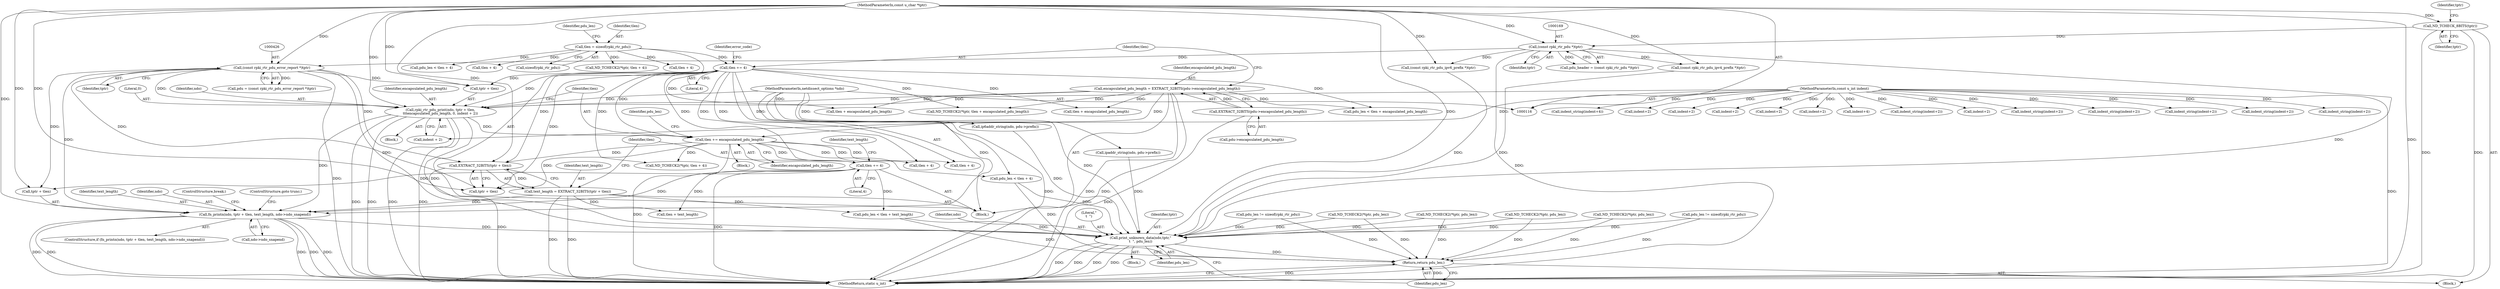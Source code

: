 digraph "0_tcpdump_83c64fce3a5226b080e535f5131a8a318f30e79b@pointer" {
"1000551" [label="(Call,fn_printn(ndo, tptr + tlen, text_length, ndo->ndo_snapend))"];
"1000496" [label="(Call,rpki_rtr_pdu_print(ndo, tptr + tlen,\n\t\t\tencapsulated_pdu_length, 0, indent + 2))"];
"1000117" [label="(MethodParameterIn,netdissect_options *ndo)"];
"1000428" [label="(Call,encapsulated_pdu_length = EXTRACT_32BITS(pdu->encapsulated_pdu_length))"];
"1000430" [label="(Call,EXTRACT_32BITS(pdu->encapsulated_pdu_length))"];
"1000425" [label="(Call,(const rpki_rtr_pdu_error_report *)tptr)"];
"1000168" [label="(Call,(const rpki_rtr_pdu *)tptr)"];
"1000128" [label="(Call,ND_TCHECK_8BITS(tptr))"];
"1000118" [label="(MethodParameterIn,const u_char *tptr)"];
"1000434" [label="(Call,tlen += 4)"];
"1000406" [label="(Call,tlen = sizeof(rpki_rtr_pdu))"];
"1000121" [label="(MethodParameterIn,const u_int indent)"];
"1000528" [label="(Call,tlen += 4)"];
"1000506" [label="(Call,tlen += encapsulated_pdu_length)"];
"1000522" [label="(Call,text_length = EXTRACT_32BITS(tptr + tlen))"];
"1000524" [label="(Call,EXTRACT_32BITS(tptr + tlen))"];
"1000583" [label="(Call,print_unknown_data(ndo,tptr,\"\n\t  \", pdu_len))"];
"1000588" [label="(Return,return pdu_len;)"];
"1000429" [label="(Identifier,encapsulated_pdu_length)"];
"1000556" [label="(Identifier,text_length)"];
"1000373" [label="(Call,indent+2)"];
"1000320" [label="(Call,indent+2)"];
"1000413" [label="(Call,tlen + 4)"];
"1000497" [label="(Identifier,ndo)"];
"1000584" [label="(Identifier,ndo)"];
"1000357" [label="(Call,ND_TCHECK2(*tptr, pdu_len))"];
"1000377" [label="(Call,ip6addr_string(ndo, pdu->prefix))"];
"1000557" [label="(Call,ndo->ndo_snapend)"];
"1000535" [label="(Call,pdu_len < tlen + text_length)"];
"1000425" [label="(Call,(const rpki_rtr_pdu_error_report *)tptr)"];
"1000363" [label="(Call,(const rpki_rtr_pdu_ipv6_prefix *)tptr)"];
"1000525" [label="(Call,tptr + tlen)"];
"1000498" [label="(Call,tptr + tlen)"];
"1000420" [label="(Call,tlen + 4)"];
"1000407" [label="(Identifier,tlen)"];
"1000482" [label="(Call,tlen + encapsulated_pdu_length)"];
"1000547" [label="(Call,indent+2)"];
"1000423" [label="(Call,pdu = (const rpki_rtr_pdu_error_report *)tptr)"];
"1000532" [label="(Identifier,text_length)"];
"1000529" [label="(Identifier,tlen)"];
"1000467" [label="(Block,)"];
"1000550" [label="(ControlStructure,if (fn_printn(ndo, tptr + tlen, text_length, ndo->ndo_snapend)))"];
"1000512" [label="(Call,tlen + 4)"];
"1000501" [label="(Identifier,encapsulated_pdu_length)"];
"1000589" [label="(Identifier,pdu_len)"];
"1000523" [label="(Identifier,text_length)"];
"1000496" [label="(Call,rpki_rtr_pdu_print(ndo, tptr + tlen,\n\t\t\tencapsulated_pdu_length, 0, indent + 2))"];
"1000561" [label="(ControlStructure,break;)"];
"1000551" [label="(Call,fn_printn(ndo, tptr + tlen, text_length, ndo->ndo_snapend))"];
"1000612" [label="(MethodReturn,static u_int)"];
"1000493" [label="(Call,indent+4)"];
"1000510" [label="(Call,pdu_len < tlen + 4)"];
"1000560" [label="(ControlStructure,goto trunc;)"];
"1000121" [label="(MethodParameterIn,const u_int indent)"];
"1000431" [label="(Call,pdu->encapsulated_pdu_length)"];
"1000585" [label="(Identifier,tptr)"];
"1000400" [label="(Block,)"];
"1000129" [label="(Identifier,tptr)"];
"1000417" [label="(Call,ND_TCHECK2(*tptr, tlen + 4))"];
"1000430" [label="(Call,EXTRACT_32BITS(pdu->encapsulated_pdu_length))"];
"1000502" [label="(Literal,0)"];
"1000168" [label="(Call,(const rpki_rtr_pdu *)tptr)"];
"1000128" [label="(Call,ND_TCHECK_8BITS(tptr))"];
"1000479" [label="(Call,ND_TCHECK2(*tptr, tlen + encapsulated_pdu_length))"];
"1000553" [label="(Call,tptr + tlen)"];
"1000372" [label="(Call,indent_string(indent+2))"];
"1000552" [label="(Identifier,ndo)"];
"1000486" [label="(Block,)"];
"1000122" [label="(Block,)"];
"1000506" [label="(Call,tlen += encapsulated_pdu_length)"];
"1000508" [label="(Identifier,encapsulated_pdu_length)"];
"1000503" [label="(Call,indent + 2)"];
"1000170" [label="(Identifier,tptr)"];
"1000583" [label="(Call,print_unknown_data(ndo,tptr,\"\n\t  \", pdu_len))"];
"1000471" [label="(Call,tlen + encapsulated_pdu_length)"];
"1000427" [label="(Identifier,tptr)"];
"1000408" [label="(Call,sizeof(rpki_rtr_pdu))"];
"1000411" [label="(Call,pdu_len < tlen + 4)"];
"1000454" [label="(Call,indent+2)"];
"1000563" [label="(Call,ND_TCHECK2(*tptr, pdu_len))"];
"1000546" [label="(Call,indent_string(indent+2))"];
"1000436" [label="(Literal,4)"];
"1000530" [label="(Literal,4)"];
"1000118" [label="(MethodParameterIn,const u_char *tptr)"];
"1000412" [label="(Identifier,pdu_len)"];
"1000507" [label="(Identifier,tlen)"];
"1000319" [label="(Call,indent_string(indent+2))"];
"1000586" [label="(Literal,\"\n\t  \")"];
"1000469" [label="(Call,pdu_len < tlen + encapsulated_pdu_length)"];
"1000519" [label="(Call,tlen + 4)"];
"1000434" [label="(Call,tlen += 4)"];
"1000282" [label="(Call,indent_string(indent+2))"];
"1000246" [label="(Call,indent_string(indent+2))"];
"1000438" [label="(Identifier,error_code)"];
"1000587" [label="(Identifier,pdu_len)"];
"1000524" [label="(Call,EXTRACT_32BITS(tptr + tlen))"];
"1000528" [label="(Call,tlen += 4)"];
"1000516" [label="(Call,ND_TCHECK2(*tptr, tlen + 4))"];
"1000117" [label="(MethodParameterIn,netdissect_options *ndo)"];
"1000229" [label="(Call,ND_TCHECK2(*tptr, pdu_len))"];
"1000271" [label="(Call,pdu_len != sizeof(rpki_rtr_pdu))"];
"1000588" [label="(Return,return pdu_len;)"];
"1000522" [label="(Call,text_length = EXTRACT_32BITS(tptr + tlen))"];
"1000166" [label="(Call,pdu_header = (const rpki_rtr_pdu *)tptr)"];
"1000453" [label="(Call,indent_string(indent+2))"];
"1000406" [label="(Call,tlen = sizeof(rpki_rtr_pdu))"];
"1000537" [label="(Call,tlen + text_length)"];
"1000324" [label="(Call,ipaddr_string(ndo, pdu->prefix))"];
"1000435" [label="(Identifier,tlen)"];
"1000428" [label="(Call,encapsulated_pdu_length = EXTRACT_32BITS(pdu->encapsulated_pdu_length))"];
"1000310" [label="(Call,(const rpki_rtr_pdu_ipv4_prefix *)tptr)"];
"1000492" [label="(Call,indent_string(indent+4))"];
"1000304" [label="(Call,ND_TCHECK2(*tptr, pdu_len))"];
"1000247" [label="(Call,indent+2)"];
"1000283" [label="(Call,indent+2)"];
"1000263" [label="(Call,pdu_len != sizeof(rpki_rtr_pdu))"];
"1000133" [label="(Identifier,tptr)"];
"1000511" [label="(Identifier,pdu_len)"];
"1000582" [label="(Block,)"];
"1000551" -> "1000550"  [label="AST: "];
"1000551" -> "1000557"  [label="CFG: "];
"1000552" -> "1000551"  [label="AST: "];
"1000553" -> "1000551"  [label="AST: "];
"1000556" -> "1000551"  [label="AST: "];
"1000557" -> "1000551"  [label="AST: "];
"1000560" -> "1000551"  [label="CFG: "];
"1000561" -> "1000551"  [label="CFG: "];
"1000551" -> "1000612"  [label="DDG: "];
"1000551" -> "1000612"  [label="DDG: "];
"1000551" -> "1000612"  [label="DDG: "];
"1000551" -> "1000612"  [label="DDG: "];
"1000551" -> "1000612"  [label="DDG: "];
"1000496" -> "1000551"  [label="DDG: "];
"1000117" -> "1000551"  [label="DDG: "];
"1000118" -> "1000551"  [label="DDG: "];
"1000425" -> "1000551"  [label="DDG: "];
"1000528" -> "1000551"  [label="DDG: "];
"1000522" -> "1000551"  [label="DDG: "];
"1000551" -> "1000583"  [label="DDG: "];
"1000496" -> "1000486"  [label="AST: "];
"1000496" -> "1000503"  [label="CFG: "];
"1000497" -> "1000496"  [label="AST: "];
"1000498" -> "1000496"  [label="AST: "];
"1000501" -> "1000496"  [label="AST: "];
"1000502" -> "1000496"  [label="AST: "];
"1000503" -> "1000496"  [label="AST: "];
"1000507" -> "1000496"  [label="CFG: "];
"1000496" -> "1000612"  [label="DDG: "];
"1000496" -> "1000612"  [label="DDG: "];
"1000496" -> "1000612"  [label="DDG: "];
"1000496" -> "1000612"  [label="DDG: "];
"1000117" -> "1000496"  [label="DDG: "];
"1000428" -> "1000496"  [label="DDG: "];
"1000425" -> "1000496"  [label="DDG: "];
"1000118" -> "1000496"  [label="DDG: "];
"1000434" -> "1000496"  [label="DDG: "];
"1000121" -> "1000496"  [label="DDG: "];
"1000496" -> "1000506"  [label="DDG: "];
"1000496" -> "1000583"  [label="DDG: "];
"1000117" -> "1000116"  [label="AST: "];
"1000117" -> "1000612"  [label="DDG: "];
"1000117" -> "1000324"  [label="DDG: "];
"1000117" -> "1000377"  [label="DDG: "];
"1000117" -> "1000583"  [label="DDG: "];
"1000428" -> "1000400"  [label="AST: "];
"1000428" -> "1000430"  [label="CFG: "];
"1000429" -> "1000428"  [label="AST: "];
"1000430" -> "1000428"  [label="AST: "];
"1000435" -> "1000428"  [label="CFG: "];
"1000428" -> "1000612"  [label="DDG: "];
"1000428" -> "1000612"  [label="DDG: "];
"1000430" -> "1000428"  [label="DDG: "];
"1000428" -> "1000469"  [label="DDG: "];
"1000428" -> "1000471"  [label="DDG: "];
"1000428" -> "1000479"  [label="DDG: "];
"1000428" -> "1000482"  [label="DDG: "];
"1000428" -> "1000506"  [label="DDG: "];
"1000430" -> "1000431"  [label="CFG: "];
"1000431" -> "1000430"  [label="AST: "];
"1000430" -> "1000612"  [label="DDG: "];
"1000425" -> "1000423"  [label="AST: "];
"1000425" -> "1000427"  [label="CFG: "];
"1000426" -> "1000425"  [label="AST: "];
"1000427" -> "1000425"  [label="AST: "];
"1000423" -> "1000425"  [label="CFG: "];
"1000425" -> "1000612"  [label="DDG: "];
"1000425" -> "1000423"  [label="DDG: "];
"1000168" -> "1000425"  [label="DDG: "];
"1000118" -> "1000425"  [label="DDG: "];
"1000425" -> "1000498"  [label="DDG: "];
"1000425" -> "1000524"  [label="DDG: "];
"1000425" -> "1000525"  [label="DDG: "];
"1000425" -> "1000553"  [label="DDG: "];
"1000425" -> "1000583"  [label="DDG: "];
"1000168" -> "1000166"  [label="AST: "];
"1000168" -> "1000170"  [label="CFG: "];
"1000169" -> "1000168"  [label="AST: "];
"1000170" -> "1000168"  [label="AST: "];
"1000166" -> "1000168"  [label="CFG: "];
"1000168" -> "1000612"  [label="DDG: "];
"1000168" -> "1000166"  [label="DDG: "];
"1000128" -> "1000168"  [label="DDG: "];
"1000118" -> "1000168"  [label="DDG: "];
"1000168" -> "1000310"  [label="DDG: "];
"1000168" -> "1000363"  [label="DDG: "];
"1000168" -> "1000583"  [label="DDG: "];
"1000128" -> "1000122"  [label="AST: "];
"1000128" -> "1000129"  [label="CFG: "];
"1000129" -> "1000128"  [label="AST: "];
"1000133" -> "1000128"  [label="CFG: "];
"1000128" -> "1000612"  [label="DDG: "];
"1000128" -> "1000612"  [label="DDG: "];
"1000118" -> "1000128"  [label="DDG: "];
"1000118" -> "1000116"  [label="AST: "];
"1000118" -> "1000612"  [label="DDG: "];
"1000118" -> "1000310"  [label="DDG: "];
"1000118" -> "1000363"  [label="DDG: "];
"1000118" -> "1000498"  [label="DDG: "];
"1000118" -> "1000524"  [label="DDG: "];
"1000118" -> "1000525"  [label="DDG: "];
"1000118" -> "1000553"  [label="DDG: "];
"1000118" -> "1000583"  [label="DDG: "];
"1000434" -> "1000400"  [label="AST: "];
"1000434" -> "1000436"  [label="CFG: "];
"1000435" -> "1000434"  [label="AST: "];
"1000436" -> "1000434"  [label="AST: "];
"1000438" -> "1000434"  [label="CFG: "];
"1000406" -> "1000434"  [label="DDG: "];
"1000434" -> "1000469"  [label="DDG: "];
"1000434" -> "1000471"  [label="DDG: "];
"1000434" -> "1000479"  [label="DDG: "];
"1000434" -> "1000482"  [label="DDG: "];
"1000434" -> "1000498"  [label="DDG: "];
"1000434" -> "1000506"  [label="DDG: "];
"1000434" -> "1000510"  [label="DDG: "];
"1000434" -> "1000512"  [label="DDG: "];
"1000434" -> "1000516"  [label="DDG: "];
"1000434" -> "1000519"  [label="DDG: "];
"1000434" -> "1000524"  [label="DDG: "];
"1000434" -> "1000525"  [label="DDG: "];
"1000434" -> "1000528"  [label="DDG: "];
"1000406" -> "1000400"  [label="AST: "];
"1000406" -> "1000408"  [label="CFG: "];
"1000407" -> "1000406"  [label="AST: "];
"1000408" -> "1000406"  [label="AST: "];
"1000412" -> "1000406"  [label="CFG: "];
"1000406" -> "1000411"  [label="DDG: "];
"1000406" -> "1000413"  [label="DDG: "];
"1000406" -> "1000417"  [label="DDG: "];
"1000406" -> "1000420"  [label="DDG: "];
"1000121" -> "1000116"  [label="AST: "];
"1000121" -> "1000612"  [label="DDG: "];
"1000121" -> "1000246"  [label="DDG: "];
"1000121" -> "1000247"  [label="DDG: "];
"1000121" -> "1000282"  [label="DDG: "];
"1000121" -> "1000283"  [label="DDG: "];
"1000121" -> "1000319"  [label="DDG: "];
"1000121" -> "1000320"  [label="DDG: "];
"1000121" -> "1000372"  [label="DDG: "];
"1000121" -> "1000373"  [label="DDG: "];
"1000121" -> "1000453"  [label="DDG: "];
"1000121" -> "1000454"  [label="DDG: "];
"1000121" -> "1000492"  [label="DDG: "];
"1000121" -> "1000493"  [label="DDG: "];
"1000121" -> "1000503"  [label="DDG: "];
"1000121" -> "1000546"  [label="DDG: "];
"1000121" -> "1000547"  [label="DDG: "];
"1000528" -> "1000400"  [label="AST: "];
"1000528" -> "1000530"  [label="CFG: "];
"1000529" -> "1000528"  [label="AST: "];
"1000530" -> "1000528"  [label="AST: "];
"1000532" -> "1000528"  [label="CFG: "];
"1000528" -> "1000612"  [label="DDG: "];
"1000506" -> "1000528"  [label="DDG: "];
"1000528" -> "1000535"  [label="DDG: "];
"1000528" -> "1000537"  [label="DDG: "];
"1000528" -> "1000553"  [label="DDG: "];
"1000506" -> "1000467"  [label="AST: "];
"1000506" -> "1000508"  [label="CFG: "];
"1000507" -> "1000506"  [label="AST: "];
"1000508" -> "1000506"  [label="AST: "];
"1000511" -> "1000506"  [label="CFG: "];
"1000506" -> "1000612"  [label="DDG: "];
"1000506" -> "1000510"  [label="DDG: "];
"1000506" -> "1000512"  [label="DDG: "];
"1000506" -> "1000516"  [label="DDG: "];
"1000506" -> "1000519"  [label="DDG: "];
"1000506" -> "1000524"  [label="DDG: "];
"1000506" -> "1000525"  [label="DDG: "];
"1000522" -> "1000400"  [label="AST: "];
"1000522" -> "1000524"  [label="CFG: "];
"1000523" -> "1000522"  [label="AST: "];
"1000524" -> "1000522"  [label="AST: "];
"1000529" -> "1000522"  [label="CFG: "];
"1000522" -> "1000612"  [label="DDG: "];
"1000522" -> "1000612"  [label="DDG: "];
"1000524" -> "1000522"  [label="DDG: "];
"1000522" -> "1000535"  [label="DDG: "];
"1000522" -> "1000537"  [label="DDG: "];
"1000524" -> "1000525"  [label="CFG: "];
"1000525" -> "1000524"  [label="AST: "];
"1000524" -> "1000612"  [label="DDG: "];
"1000583" -> "1000582"  [label="AST: "];
"1000583" -> "1000587"  [label="CFG: "];
"1000584" -> "1000583"  [label="AST: "];
"1000585" -> "1000583"  [label="AST: "];
"1000586" -> "1000583"  [label="AST: "];
"1000587" -> "1000583"  [label="AST: "];
"1000589" -> "1000583"  [label="CFG: "];
"1000583" -> "1000612"  [label="DDG: "];
"1000583" -> "1000612"  [label="DDG: "];
"1000583" -> "1000612"  [label="DDG: "];
"1000583" -> "1000612"  [label="DDG: "];
"1000377" -> "1000583"  [label="DDG: "];
"1000324" -> "1000583"  [label="DDG: "];
"1000363" -> "1000583"  [label="DDG: "];
"1000310" -> "1000583"  [label="DDG: "];
"1000563" -> "1000583"  [label="DDG: "];
"1000535" -> "1000583"  [label="DDG: "];
"1000263" -> "1000583"  [label="DDG: "];
"1000271" -> "1000583"  [label="DDG: "];
"1000304" -> "1000583"  [label="DDG: "];
"1000510" -> "1000583"  [label="DDG: "];
"1000357" -> "1000583"  [label="DDG: "];
"1000229" -> "1000583"  [label="DDG: "];
"1000583" -> "1000588"  [label="DDG: "];
"1000588" -> "1000122"  [label="AST: "];
"1000588" -> "1000589"  [label="CFG: "];
"1000589" -> "1000588"  [label="AST: "];
"1000612" -> "1000588"  [label="CFG: "];
"1000588" -> "1000612"  [label="DDG: "];
"1000589" -> "1000588"  [label="DDG: "];
"1000563" -> "1000588"  [label="DDG: "];
"1000535" -> "1000588"  [label="DDG: "];
"1000271" -> "1000588"  [label="DDG: "];
"1000304" -> "1000588"  [label="DDG: "];
"1000510" -> "1000588"  [label="DDG: "];
"1000263" -> "1000588"  [label="DDG: "];
"1000357" -> "1000588"  [label="DDG: "];
"1000229" -> "1000588"  [label="DDG: "];
}
